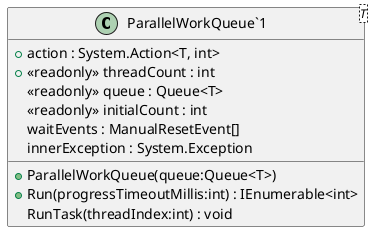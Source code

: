 @startuml
class "ParallelWorkQueue`1"<T> {
    + action : System.Action<T, int>
    + <<readonly>> threadCount : int
    <<readonly>> queue : Queue<T>
    <<readonly>> initialCount : int
    waitEvents : ManualResetEvent[]
    innerException : System.Exception
    + ParallelWorkQueue(queue:Queue<T>)
    + Run(progressTimeoutMillis:int) : IEnumerable<int>
    RunTask(threadIndex:int) : void
}
@enduml
